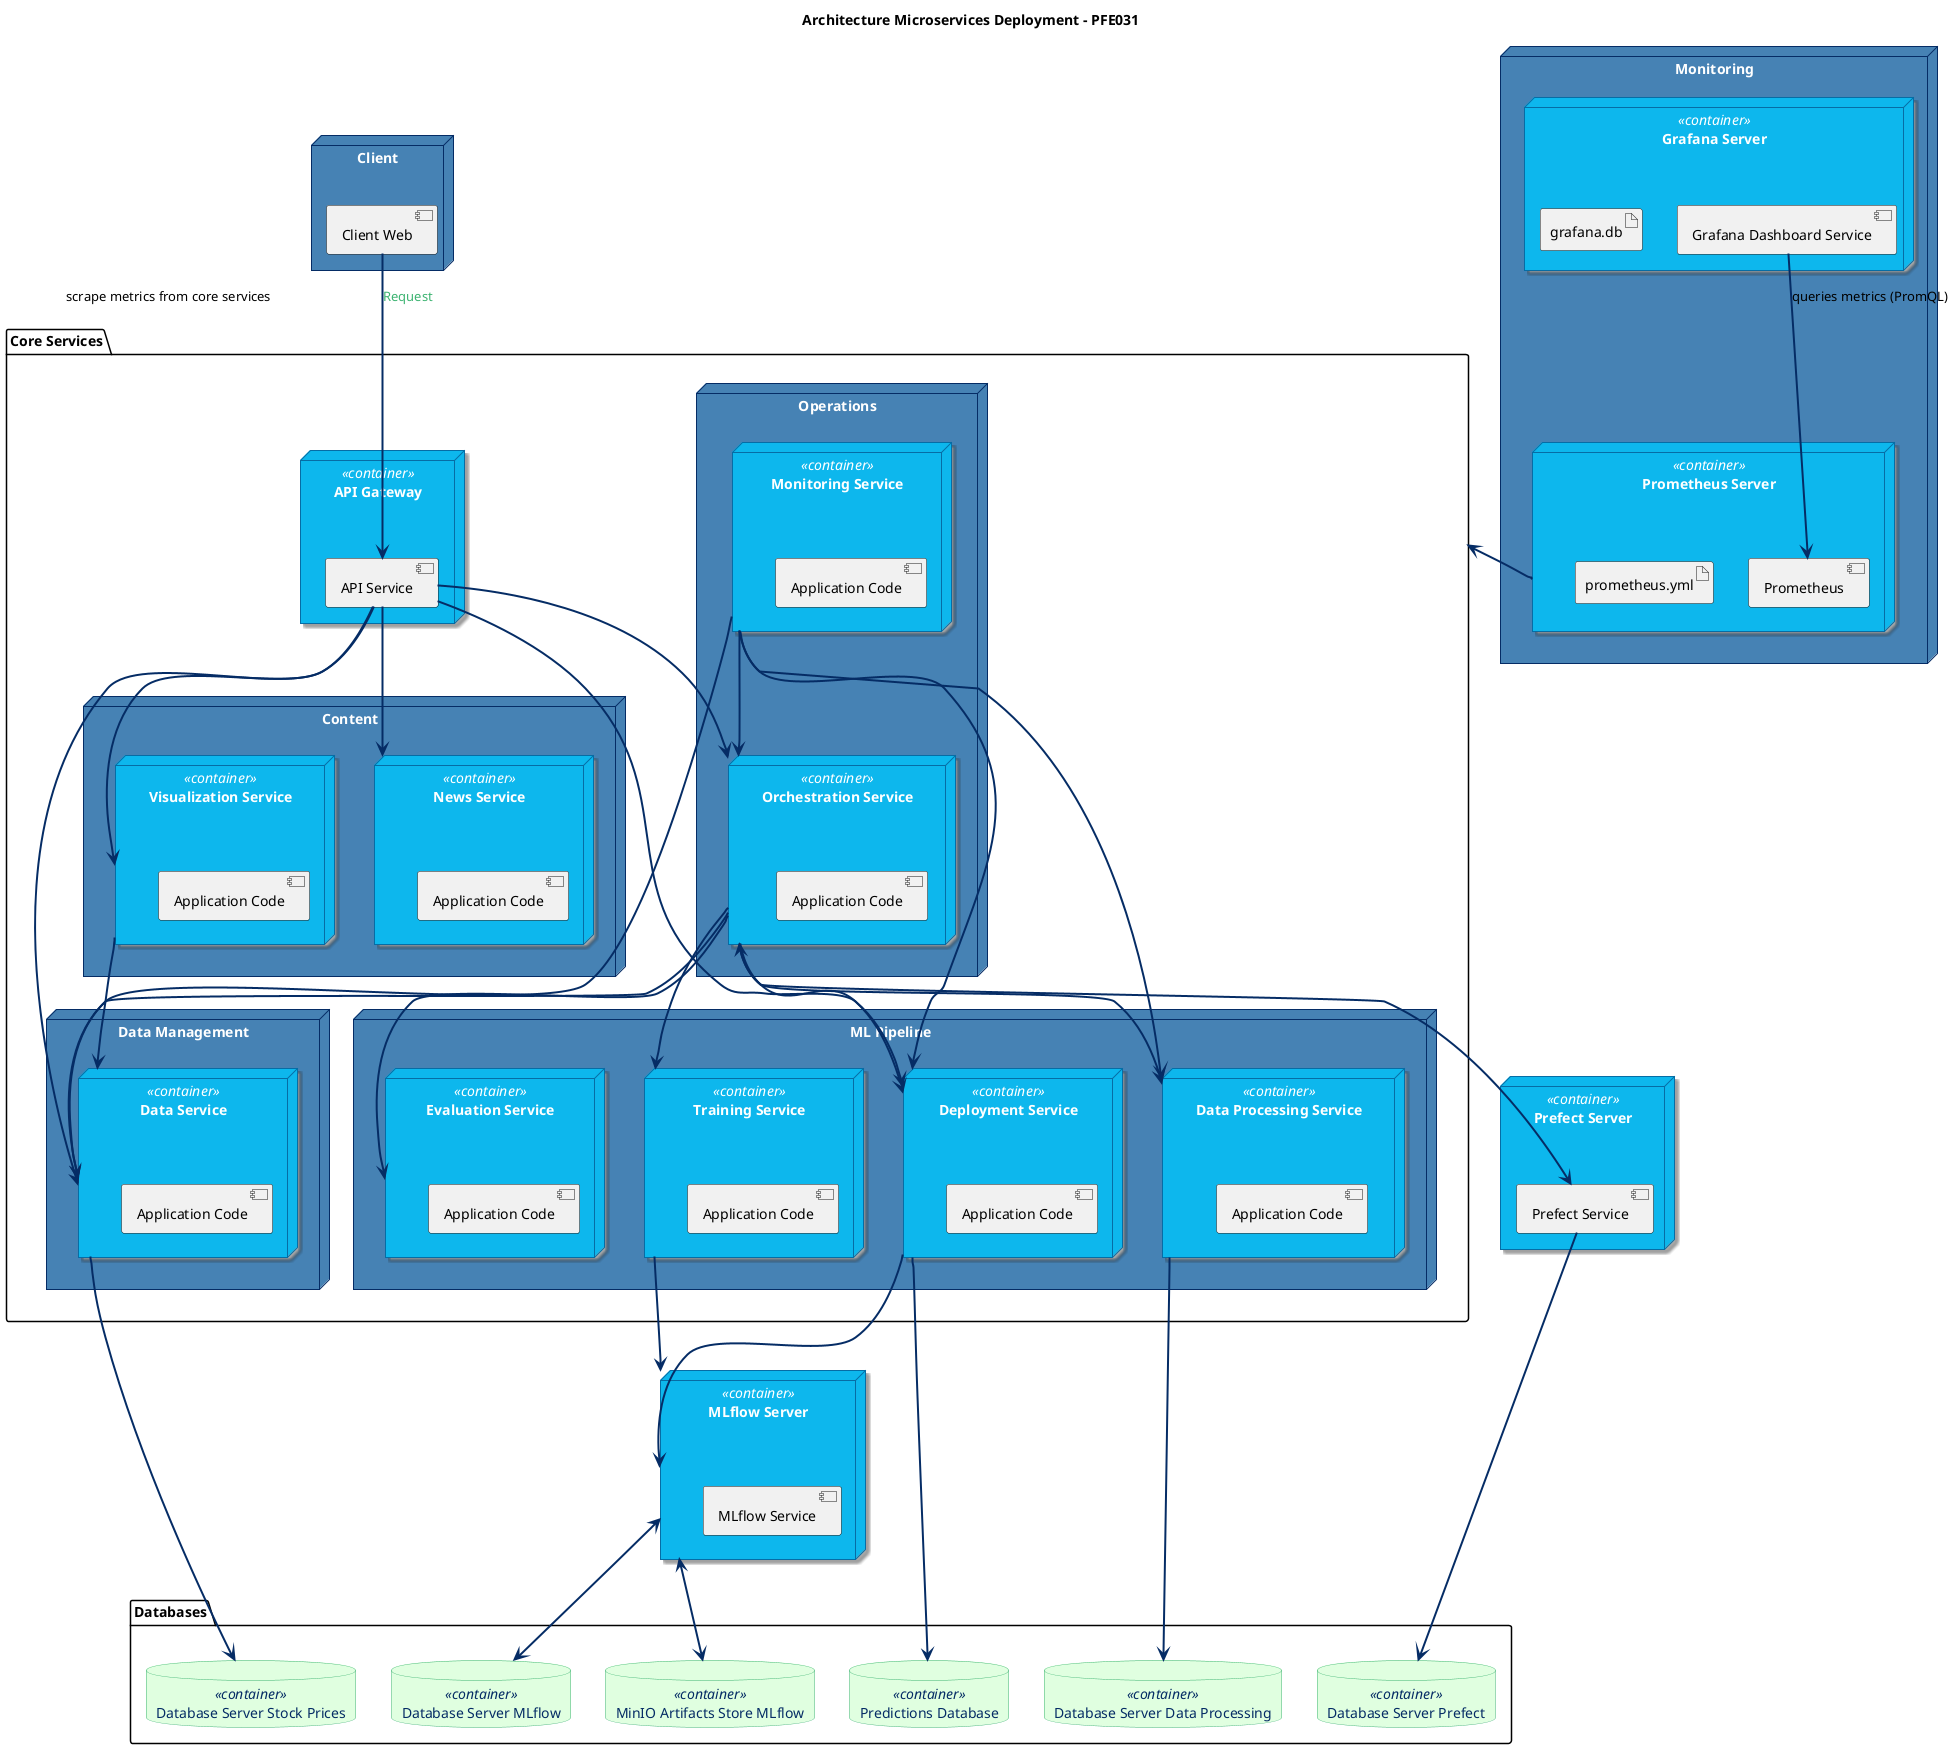 @startuml Architecture Microservices Deployment

title Architecture Microservices Deployment - PFE031

!define DARKBLUE #052C65
!define LIGHTBLUE #4682B4
!define GREEN #3CB371
!define ORANGE #FFA500
!define GRAY #808080
!define CONTAINER_COLOR #0db7ed
!define CONTAINER_BORDER_COLOR #066da5

skinparam node {
  BorderColor DARKBLUE
  BackgroundColor LIGHTBLUE
  FontColor white
}

skinparam database {
  BorderColor GREEN
  BackgroundColor #E0FFE0
  FontColor DARKBLUE
}

skinparam node<<container>> {
  BackgroundColor CONTAINER_COLOR
  BorderColor CONTAINER_BORDER_COLOR
  StereotypeFontColor white
  FontColor white
  Shadowing true
}

' Define arrow colors
skinparam Arrow {
  Color DARKBLUE
  Thickness 2
}

' Client Layer
node "Client" as client {
  [Client Web] as web
}

' Data Storage Layer

' Bases de données

package "Databases" {

  ' Database Prefect
  database "Database Server Prefect" as dbPrefect <<container>> {
  }

  ' Backend store Database for MLflow
  database "Database Server MLflow" as dbMlflow <<container>> {
  }

  ' Artifacts store for MLflow
  database "MinIO Artifacts Store MLflow" as minioMlflow <<container>> {
  }


  ' Database Orchestration
  database "Predictions Database" as dbPred <<container>> {
  }

  ' Database Stock Prices
  database "Database Server Stock Prices" as dbStock <<container>> {
  }

  ' Database Data Processing
  database "Database Server Data Processing" as dbDataProcessing <<container>> {
  }
}


' Core Services - grouped by functionality
package "Core Services" as core_services {

  ' API Gateway Layer
  node "API Gateway" as gateway <<container>> {
    [API Service] as api
  }


  node "Data Management" as dataNode {
    node "Data Service" as data <<container>> {
      [Application Code] as ac_data
    }
  }
  
  node "ML Pipeline" as mlNode {
    node "Training Service" as training <<container>> {
      [Application Code] as ac_train
    }
    node "Deployment Service" as deployment <<container>> {
      [Application Code] as ac_deploy
    }
    node "Evaluation Service" as evaluation <<container>> {
      [Application Code] as ac_eval
    }
    node "Data Processing Service" as dataProcessing <<container>> {
      [Application Code] as ac_data_processing
    }

  }
  
  node "Operations" as opsNode {
    node "Orchestration Service" as orchestration <<container>> {
      [Application Code] as ac_orchestration
    }
    node "Monitoring Service" as monitoring <<container>> {
      [Application Code] as ac_monitoring
    }
  }
  
  node "Content" as contentNode {
    node "News Service" as news <<container>> {
      [Application Code] as ac_news
    }
    node "Visualization Service" as visualization <<container>> {
    [Application Code] as ac_visualization
    }
  }
}



' MLflow Servers
node "MLflow Server" as mlflow <<container>> {
  [MLflow Service] as mlflowService
}

' Prefect Container
node "Prefect Server" as prefectNode <<container>> {
  [Prefect Service] as prefect
}

node "Monitoring" as monitoringN {

  ' Monitoring & Visualization Tools
  node "Prometheus Server" as prometheus <<container>> {
    [Prometheus] as prometheusService
    artifact prometheus.yml
  }

  node "Grafana Server" as grafana <<container>> {
    [Grafana Dashboard Service] as grafanaSvc
    artifact grafana.db
  }
}

' Connections
web --> api : <color:GREEN>Request</color>

api --> orchestration
api --> data
api --> deployment
api --> news

orchestration <--> prefect
orchestration --> data
orchestration --> training
orchestration --> deployment
orchestration --> dataProcessing
orchestration --> evaluation
deployment --> dbPred

monitoring --> deployment
monitoring --> orchestration
monitoring --> data
monitoring --> dataProcessing

prefect --> dbPrefect

data --> dbStock
training --> mlflow
deployment --> mlflow
dataProcessing --> dbDataProcessing

mlflow <--> dbMlflow
mlflow <--> minioMlflow

api --> visualization
visualization --> data

' Monitoring connections
grafanaSvc --> prometheusService : queries metrics (PromQL)
prometheus -left-> core_services : scrape metrics from core services

@enduml
